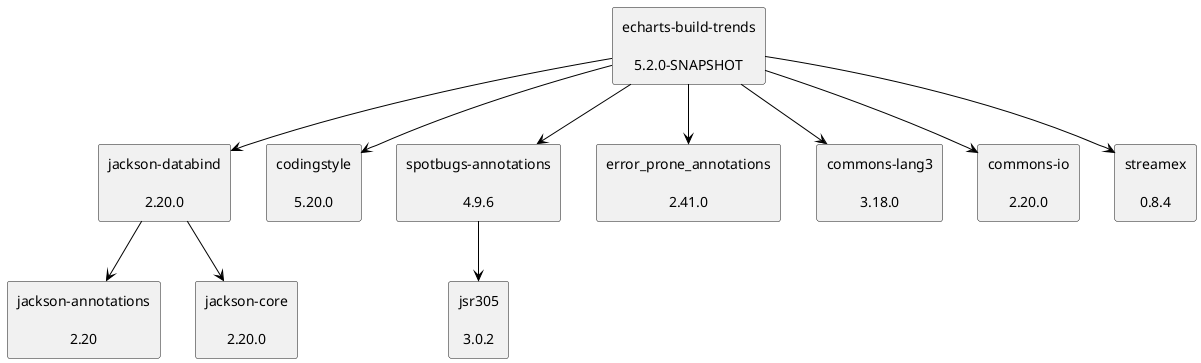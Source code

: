 @startuml
skinparam defaultTextAlignment center
skinparam rectangle {
  BackgroundColor<<optional>> beige
  BackgroundColor<<test>> lightGreen
  BackgroundColor<<runtime>> lightBlue
  BackgroundColor<<provided>> lightGray
}
rectangle "jackson-databind\n\n2.20.0" as com_fasterxml_jackson_core_jackson_databind_jar
rectangle "jackson-annotations\n\n2.20" as com_fasterxml_jackson_core_jackson_annotations_jar
rectangle "jackson-core\n\n2.20.0" as com_fasterxml_jackson_core_jackson_core_jar
rectangle "echarts-build-trends\n\n5.2.0-SNAPSHOT" as edu_hm_hafner_echarts_build_trends_jar
rectangle "codingstyle\n\n5.20.0" as edu_hm_hafner_codingstyle_jar
rectangle "spotbugs-annotations\n\n4.9.6" as com_github_spotbugs_spotbugs_annotations_jar
rectangle "jsr305\n\n3.0.2" as com_google_code_findbugs_jsr305_jar
rectangle "error_prone_annotations\n\n2.41.0" as com_google_errorprone_error_prone_annotations_jar
rectangle "commons-lang3\n\n3.18.0" as org_apache_commons_commons_lang3_jar
rectangle "commons-io\n\n2.20.0" as commons_io_commons_io_jar
rectangle "streamex\n\n0.8.4" as one_util_streamex_jar
com_fasterxml_jackson_core_jackson_databind_jar -[#000000]-> com_fasterxml_jackson_core_jackson_annotations_jar
com_fasterxml_jackson_core_jackson_databind_jar -[#000000]-> com_fasterxml_jackson_core_jackson_core_jar
edu_hm_hafner_echarts_build_trends_jar -[#000000]-> com_fasterxml_jackson_core_jackson_databind_jar
edu_hm_hafner_echarts_build_trends_jar -[#000000]-> edu_hm_hafner_codingstyle_jar
com_github_spotbugs_spotbugs_annotations_jar -[#000000]-> com_google_code_findbugs_jsr305_jar
edu_hm_hafner_echarts_build_trends_jar -[#000000]-> com_github_spotbugs_spotbugs_annotations_jar
edu_hm_hafner_echarts_build_trends_jar -[#000000]-> com_google_errorprone_error_prone_annotations_jar
edu_hm_hafner_echarts_build_trends_jar -[#000000]-> org_apache_commons_commons_lang3_jar
edu_hm_hafner_echarts_build_trends_jar -[#000000]-> commons_io_commons_io_jar
edu_hm_hafner_echarts_build_trends_jar -[#000000]-> one_util_streamex_jar
@enduml